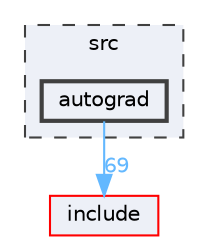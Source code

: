 digraph "src/autograd"
{
 // LATEX_PDF_SIZE
  bgcolor="transparent";
  edge [fontname=Helvetica,fontsize=10,labelfontname=Helvetica,labelfontsize=10];
  node [fontname=Helvetica,fontsize=10,shape=box,height=0.2,width=0.4];
  compound=true
  subgraph clusterdir_68267d1309a1af8e8297ef4c3efbcdba {
    graph [ bgcolor="#edf0f7", pencolor="grey25", label="src", fontname=Helvetica,fontsize=10 style="filled,dashed", URL="dir_68267d1309a1af8e8297ef4c3efbcdba.html",tooltip=""]
  dir_f15ed8be6b7b73eb08c4447cbc7aff4c [label="autograd", fillcolor="#edf0f7", color="grey25", style="filled,bold", URL="dir_f15ed8be6b7b73eb08c4447cbc7aff4c.html",tooltip=""];
  }
  dir_d44c64559bbebec7f509842c48db8b23 [label="include", fillcolor="#edf0f7", color="red", style="filled", URL="dir_d44c64559bbebec7f509842c48db8b23.html",tooltip=""];
  dir_f15ed8be6b7b73eb08c4447cbc7aff4c->dir_d44c64559bbebec7f509842c48db8b23 [headlabel="69", labeldistance=1.5 headhref="dir_000003_000017.html" color="steelblue1" fontcolor="steelblue1"];
}
